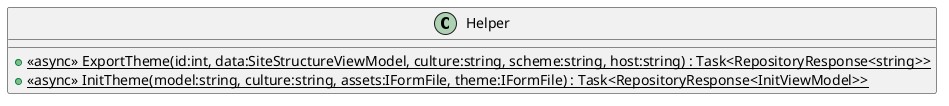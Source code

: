@startuml
class Helper {
    + {static} <<async>> ExportTheme(id:int, data:SiteStructureViewModel, culture:string, scheme:string, host:string) : Task<RepositoryResponse<string>>
    + {static} <<async>> InitTheme(model:string, culture:string, assets:IFormFile, theme:IFormFile) : Task<RepositoryResponse<InitViewModel>>
}
@enduml
